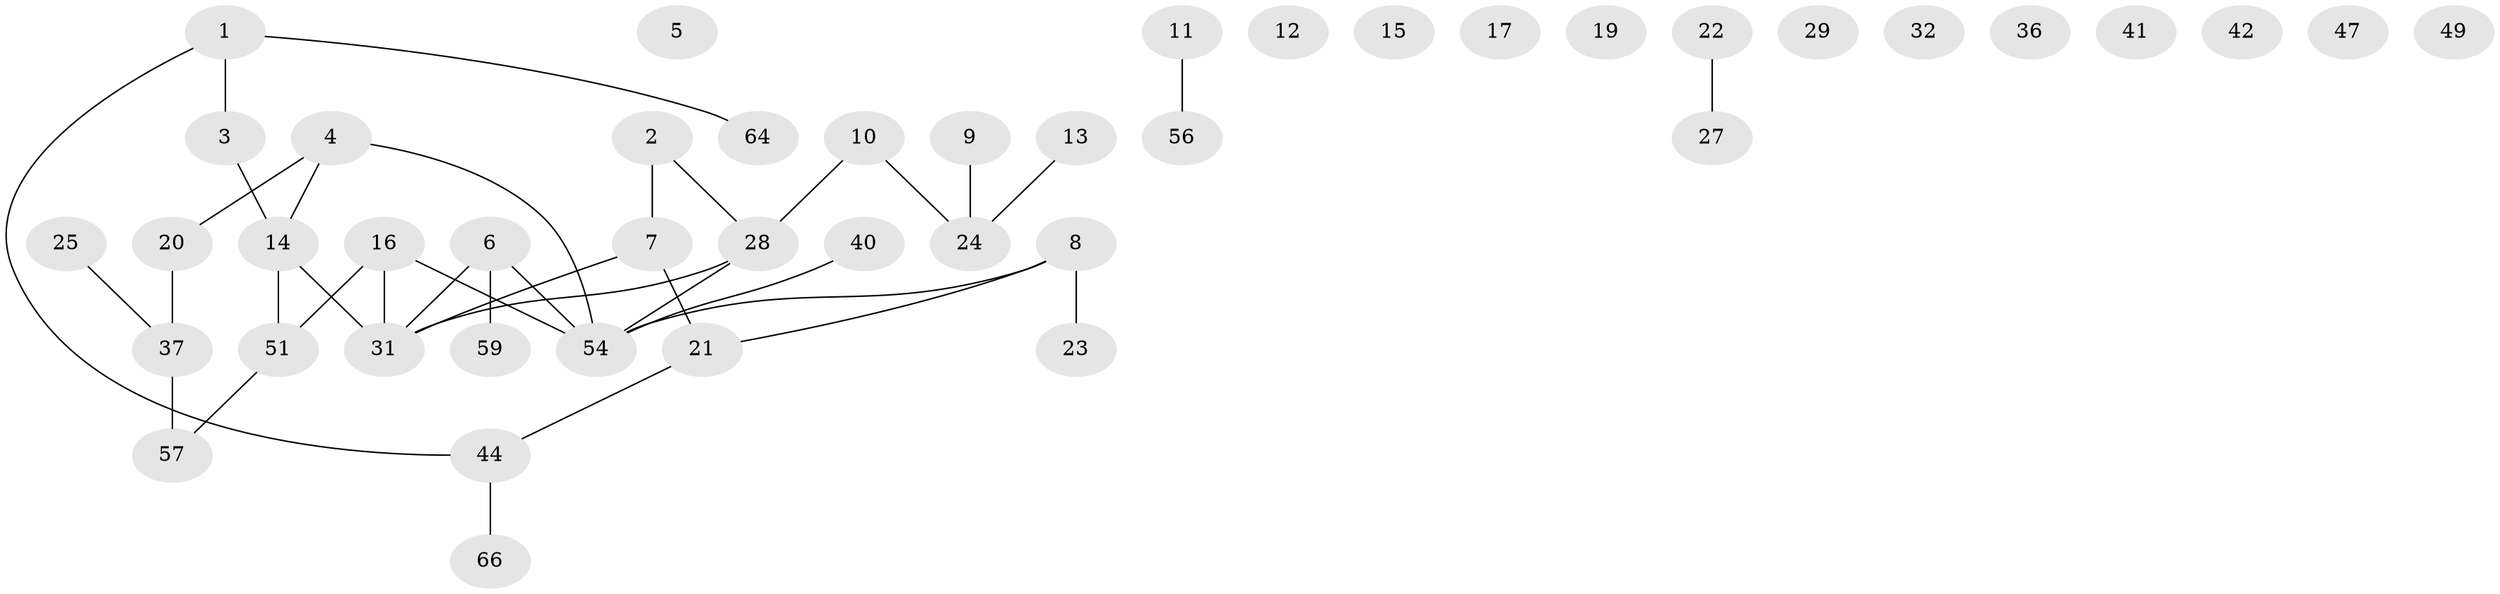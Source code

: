 // Generated by graph-tools (version 1.1) at 2025/23/03/03/25 07:23:26]
// undirected, 44 vertices, 37 edges
graph export_dot {
graph [start="1"]
  node [color=gray90,style=filled];
  1 [super="+45"];
  2 [super="+67"];
  3 [super="+69"];
  4 [super="+52"];
  5 [super="+38"];
  6 [super="+60"];
  7 [super="+61"];
  8 [super="+53"];
  9 [super="+18"];
  10;
  11 [super="+65"];
  12 [super="+62"];
  13 [super="+26"];
  14 [super="+43"];
  15;
  16 [super="+34"];
  17;
  19;
  20 [super="+35"];
  21 [super="+33"];
  22;
  23 [super="+39"];
  24 [super="+50"];
  25;
  27 [super="+30"];
  28 [super="+46"];
  29;
  31 [super="+55"];
  32;
  36;
  37 [super="+48"];
  40;
  41;
  42;
  44 [super="+68"];
  47;
  49;
  51 [super="+58"];
  54 [super="+63"];
  56;
  57;
  59;
  64;
  66;
  1 -- 3;
  1 -- 44;
  1 -- 64;
  2 -- 28;
  2 -- 7;
  3 -- 14;
  4 -- 14;
  4 -- 20;
  4 -- 54;
  6 -- 54;
  6 -- 59;
  6 -- 31;
  7 -- 21;
  7 -- 31;
  8 -- 21;
  8 -- 54;
  8 -- 23;
  9 -- 24;
  10 -- 28;
  10 -- 24;
  11 -- 56;
  13 -- 24;
  14 -- 51;
  14 -- 31;
  16 -- 51;
  16 -- 54;
  16 -- 31;
  20 -- 37;
  21 -- 44;
  22 -- 27;
  25 -- 37;
  28 -- 54;
  28 -- 31;
  37 -- 57 [weight=2];
  40 -- 54;
  44 -- 66;
  51 -- 57;
}
